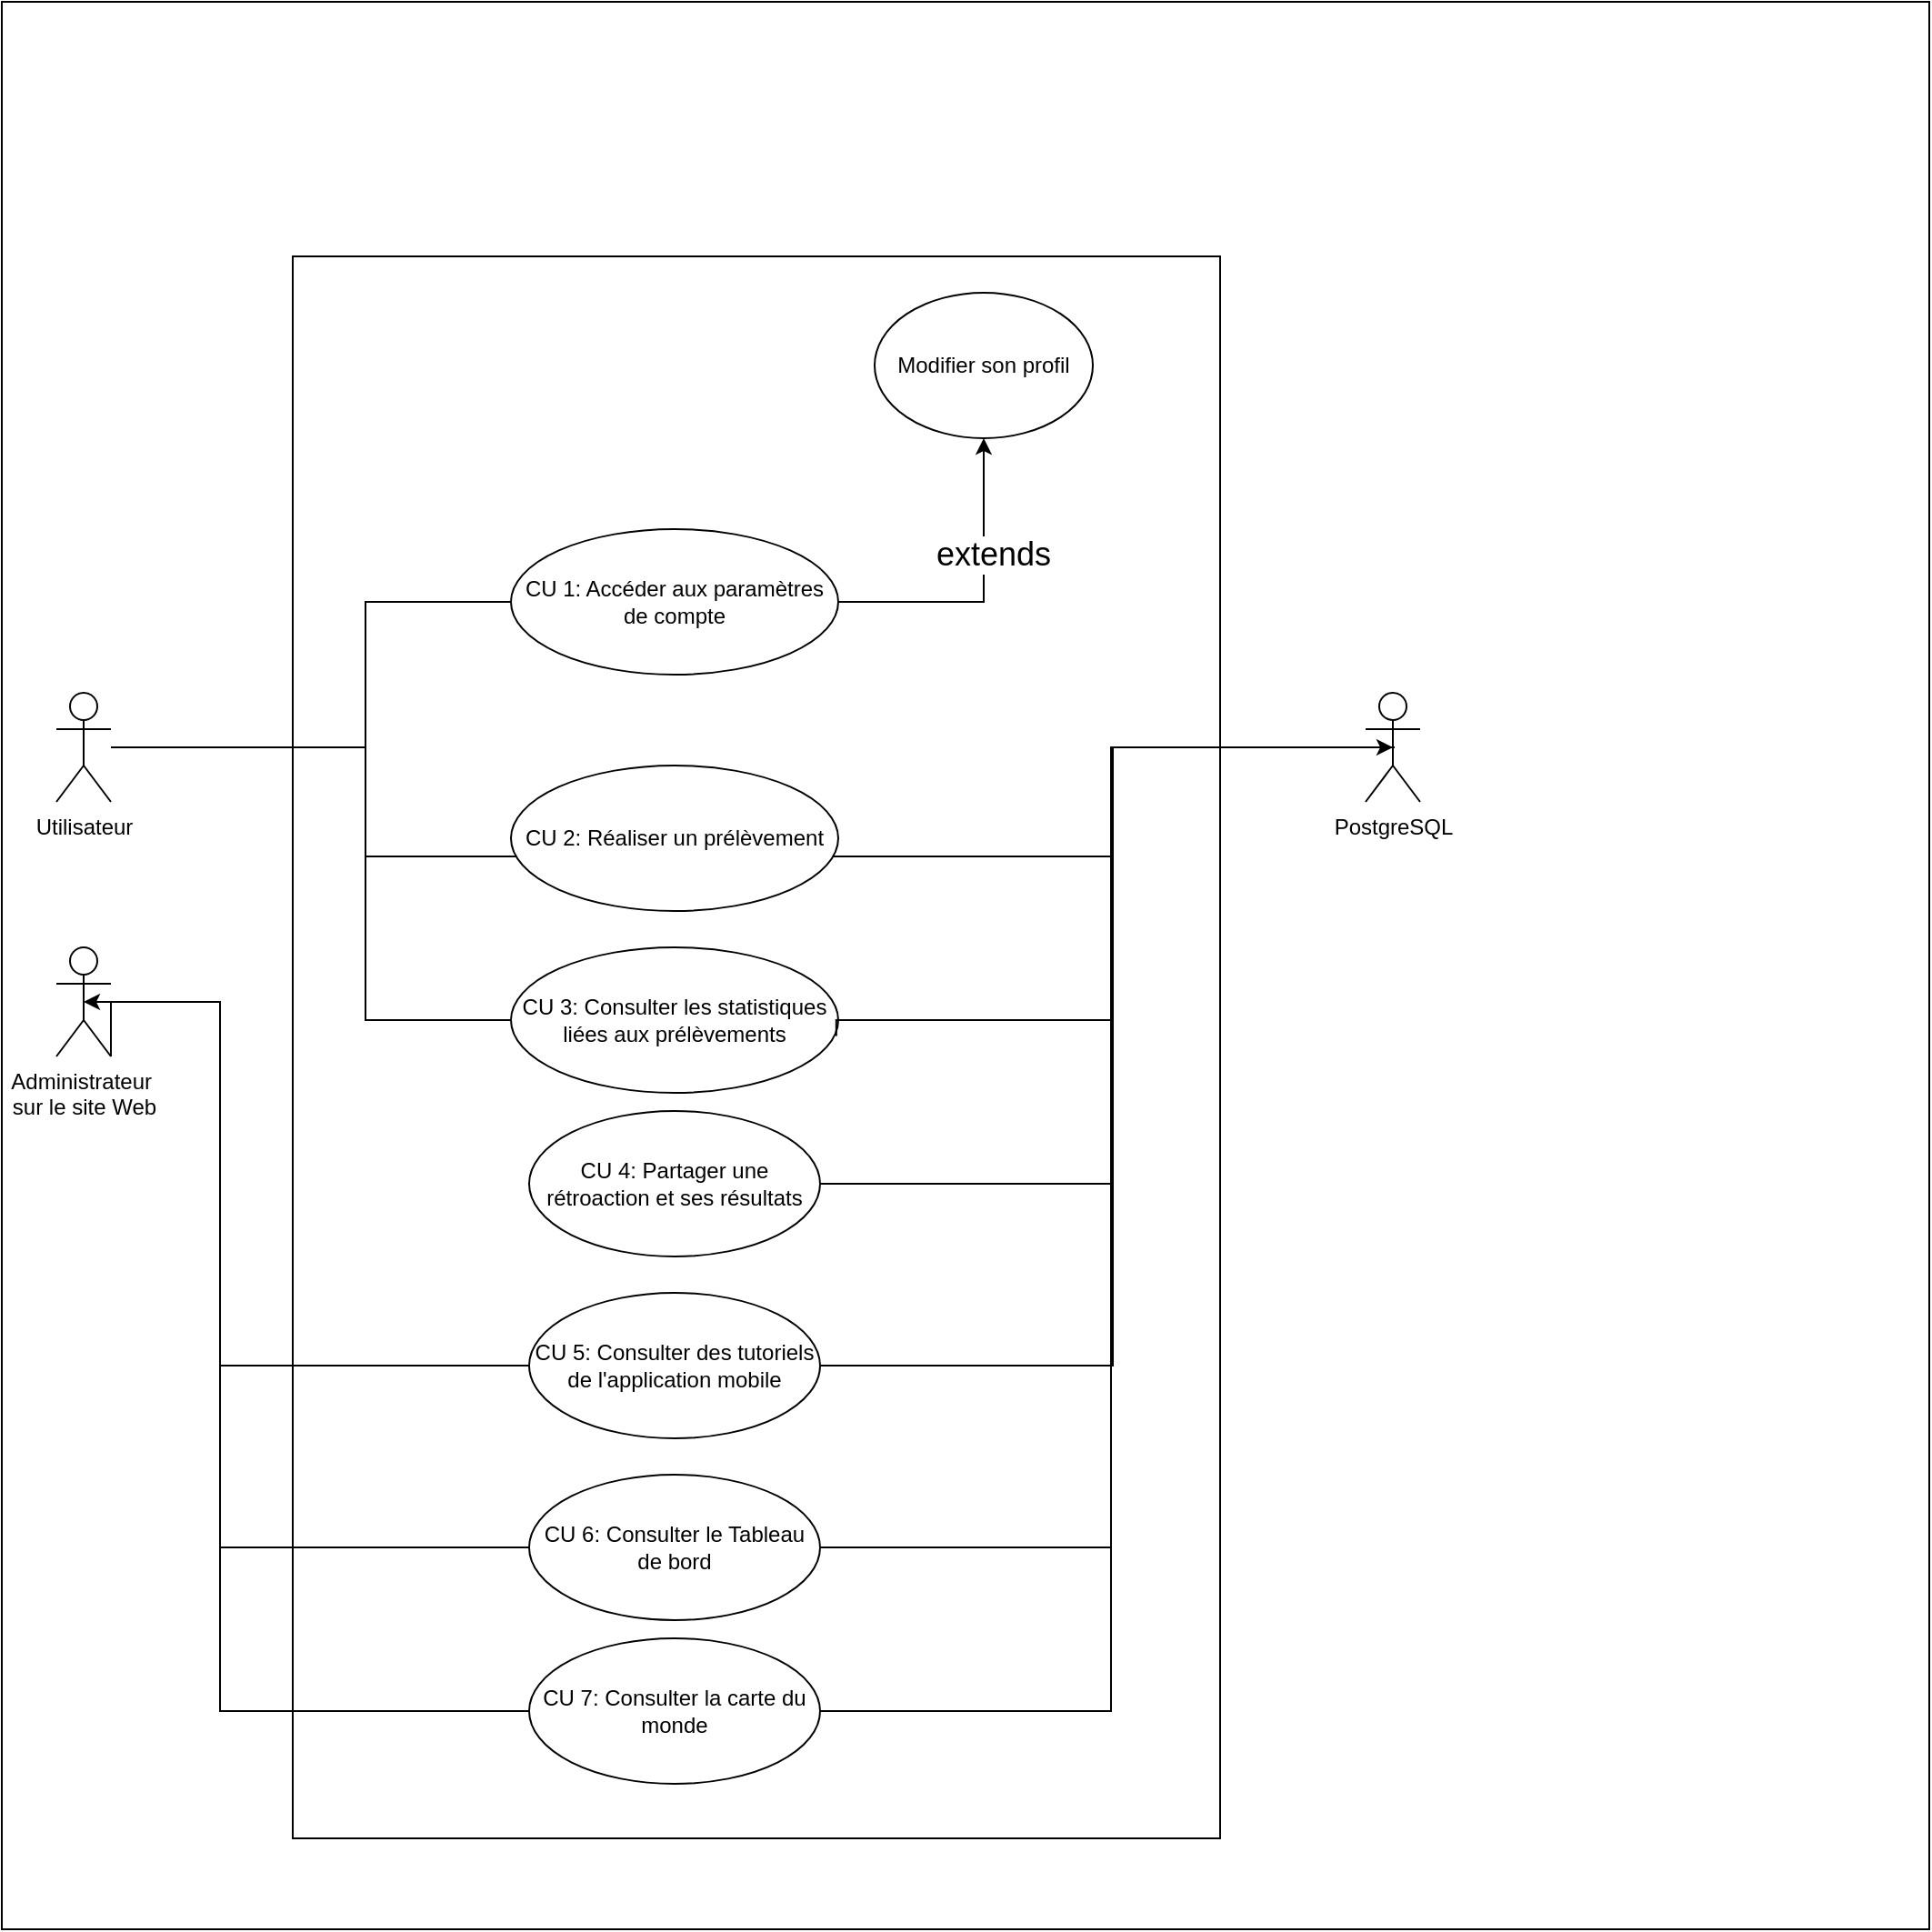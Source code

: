 <mxfile version="26.0.14">
  <diagram name="Page-1" id="LubBqCAFF0eY_6Dfj3jN">
    <mxGraphModel dx="851" dy="1162" grid="1" gridSize="10" guides="1" tooltips="1" connect="1" arrows="1" fold="1" page="1" pageScale="1" pageWidth="850" pageHeight="1100" math="0" shadow="0">
      <root>
        <mxCell id="0" />
        <mxCell id="1" parent="0" />
        <mxCell id="bE1gFKcx4u8gwo7U3hTT-1" value="" style="whiteSpace=wrap;html=1;aspect=fixed;" parent="1" vertex="1">
          <mxGeometry y="20" width="1060" height="1060" as="geometry" />
        </mxCell>
        <mxCell id="hrwhk7hBxuppIEL_lkO9-1" value="Utilisateur" style="shape=umlActor;verticalLabelPosition=bottom;verticalAlign=top;html=1;outlineConnect=0;" parent="1" vertex="1">
          <mxGeometry x="30" y="400" width="30" height="60" as="geometry" />
        </mxCell>
        <mxCell id="bE1gFKcx4u8gwo7U3hTT-4" value="" style="rounded=0;whiteSpace=wrap;html=1;" parent="1" vertex="1">
          <mxGeometry x="160" y="160" width="510" height="870" as="geometry" />
        </mxCell>
        <mxCell id="bE1gFKcx4u8gwo7U3hTT-5" value="PostgreSQL" style="shape=umlActor;verticalLabelPosition=bottom;verticalAlign=top;html=1;outlineConnect=0;" parent="1" vertex="1">
          <mxGeometry x="750" y="400" width="30" height="60" as="geometry" />
        </mxCell>
        <mxCell id="5YzyJ8ezjhoMxvWEpESo-7" style="edgeStyle=orthogonalEdgeStyle;rounded=0;orthogonalLoop=1;jettySize=auto;html=1;entryX=0.5;entryY=1;entryDx=0;entryDy=0;" edge="1" parent="1" source="bE1gFKcx4u8gwo7U3hTT-6" target="5YzyJ8ezjhoMxvWEpESo-6">
          <mxGeometry relative="1" as="geometry" />
        </mxCell>
        <mxCell id="5YzyJ8ezjhoMxvWEpESo-8" value="&lt;font style=&quot;font-size: 18px;&quot;&gt;extends&lt;/font&gt;" style="edgeLabel;html=1;align=center;verticalAlign=middle;resizable=0;points=[];" vertex="1" connectable="0" parent="5YzyJ8ezjhoMxvWEpESo-7">
          <mxGeometry x="0.257" y="-5" relative="1" as="geometry">
            <mxPoint y="1" as="offset" />
          </mxGeometry>
        </mxCell>
        <mxCell id="bE1gFKcx4u8gwo7U3hTT-6" value="CU 1: Accéder aux paramètres de compte" style="ellipse;whiteSpace=wrap;html=1;" parent="1" vertex="1">
          <mxGeometry x="280" y="310" width="180" height="80" as="geometry" />
        </mxCell>
        <mxCell id="bE1gFKcx4u8gwo7U3hTT-8" value="CU 2: Réaliser un prélèvement" style="ellipse;whiteSpace=wrap;html=1;" parent="1" vertex="1">
          <mxGeometry x="280" y="440" width="180" height="80" as="geometry" />
        </mxCell>
        <mxCell id="bE1gFKcx4u8gwo7U3hTT-9" value="CU 3: Consulter les statistiques liées aux prélèvements" style="ellipse;whiteSpace=wrap;html=1;" parent="1" vertex="1">
          <mxGeometry x="280" y="540" width="180" height="80" as="geometry" />
        </mxCell>
        <mxCell id="bE1gFKcx4u8gwo7U3hTT-16" style="edgeStyle=orthogonalEdgeStyle;rounded=0;orthogonalLoop=1;jettySize=auto;html=1;entryX=0;entryY=0.5;entryDx=0;entryDy=0;endArrow=none;startFill=0;" parent="1" source="hrwhk7hBxuppIEL_lkO9-1" target="bE1gFKcx4u8gwo7U3hTT-6" edge="1">
          <mxGeometry relative="1" as="geometry">
            <Array as="points">
              <mxPoint x="200" y="430" />
              <mxPoint x="200" y="350" />
            </Array>
          </mxGeometry>
        </mxCell>
        <mxCell id="bE1gFKcx4u8gwo7U3hTT-18" style="edgeStyle=orthogonalEdgeStyle;rounded=0;orthogonalLoop=1;jettySize=auto;html=1;endArrow=none;startFill=0;" parent="1" source="hrwhk7hBxuppIEL_lkO9-1" target="bE1gFKcx4u8gwo7U3hTT-8" edge="1">
          <mxGeometry relative="1" as="geometry">
            <Array as="points">
              <mxPoint x="200" y="430" />
              <mxPoint x="200" y="490" />
            </Array>
          </mxGeometry>
        </mxCell>
        <mxCell id="bE1gFKcx4u8gwo7U3hTT-19" style="edgeStyle=orthogonalEdgeStyle;rounded=0;orthogonalLoop=1;jettySize=auto;html=1;entryX=0;entryY=0.5;entryDx=0;entryDy=0;endArrow=none;startFill=0;" parent="1" source="hrwhk7hBxuppIEL_lkO9-1" target="bE1gFKcx4u8gwo7U3hTT-9" edge="1">
          <mxGeometry relative="1" as="geometry">
            <Array as="points">
              <mxPoint x="200" y="430" />
              <mxPoint x="200" y="580" />
            </Array>
          </mxGeometry>
        </mxCell>
        <mxCell id="bE1gFKcx4u8gwo7U3hTT-21" style="edgeStyle=orthogonalEdgeStyle;rounded=0;orthogonalLoop=1;jettySize=auto;html=1;entryX=0.5;entryY=0.5;entryDx=0;entryDy=0;entryPerimeter=0;endArrow=none;startFill=0;" parent="1" source="bE1gFKcx4u8gwo7U3hTT-8" target="bE1gFKcx4u8gwo7U3hTT-5" edge="1">
          <mxGeometry relative="1" as="geometry">
            <Array as="points">
              <mxPoint x="610" y="490" />
              <mxPoint x="610" y="430" />
            </Array>
          </mxGeometry>
        </mxCell>
        <mxCell id="bE1gFKcx4u8gwo7U3hTT-22" style="edgeStyle=orthogonalEdgeStyle;rounded=0;orthogonalLoop=1;jettySize=auto;html=1;entryX=0.5;entryY=0.5;entryDx=0;entryDy=0;entryPerimeter=0;endArrow=none;startFill=0;exitX=0.994;exitY=0.61;exitDx=0;exitDy=0;exitPerimeter=0;" parent="1" source="bE1gFKcx4u8gwo7U3hTT-9" target="bE1gFKcx4u8gwo7U3hTT-5" edge="1">
          <mxGeometry relative="1" as="geometry">
            <Array as="points">
              <mxPoint x="459" y="580" />
              <mxPoint x="610" y="580" />
              <mxPoint x="610" y="430" />
            </Array>
          </mxGeometry>
        </mxCell>
        <mxCell id="yzMuyjXtBNfQkwznEPzL-2" value="CU 6: Consulter le Tableau de bord" style="ellipse;whiteSpace=wrap;html=1;" parent="1" vertex="1">
          <mxGeometry x="290" y="830" width="160" height="80" as="geometry" />
        </mxCell>
        <mxCell id="yzMuyjXtBNfQkwznEPzL-3" value="Administrateur&amp;nbsp;&lt;br&gt;sur le site Web" style="shape=umlActor;verticalLabelPosition=bottom;verticalAlign=top;html=1;outlineConnect=0;" parent="1" vertex="1">
          <mxGeometry x="30" y="540" width="30" height="60" as="geometry" />
        </mxCell>
        <mxCell id="yzMuyjXtBNfQkwznEPzL-5" style="edgeStyle=orthogonalEdgeStyle;rounded=0;orthogonalLoop=1;jettySize=auto;html=1;entryX=0;entryY=0.5;entryDx=0;entryDy=0;endArrow=none;startFill=0;exitX=1;exitY=1;exitDx=0;exitDy=0;exitPerimeter=0;" parent="1" source="yzMuyjXtBNfQkwznEPzL-3" target="yzMuyjXtBNfQkwznEPzL-2" edge="1">
          <mxGeometry relative="1" as="geometry">
            <mxPoint x="109.5" y="530" as="sourcePoint" />
            <mxPoint x="280" y="750.0" as="targetPoint" />
            <Array as="points">
              <mxPoint x="60" y="570" />
              <mxPoint x="120" y="570" />
              <mxPoint x="120" y="870" />
            </Array>
          </mxGeometry>
        </mxCell>
        <mxCell id="yzMuyjXtBNfQkwznEPzL-11" style="edgeStyle=orthogonalEdgeStyle;rounded=0;orthogonalLoop=1;jettySize=auto;html=1;entryX=0.5;entryY=0.5;entryDx=0;entryDy=0;entryPerimeter=0;endArrow=none;startFill=0;" parent="1" source="yzMuyjXtBNfQkwznEPzL-2" edge="1">
          <mxGeometry relative="1" as="geometry">
            <Array as="points">
              <mxPoint x="610" y="870" />
              <mxPoint x="610" y="430" />
            </Array>
            <mxPoint x="460" y="630" as="sourcePoint" />
            <mxPoint x="765" y="430" as="targetPoint" />
          </mxGeometry>
        </mxCell>
        <mxCell id="yzMuyjXtBNfQkwznEPzL-12" value="CU 4: Partager une rétroaction et ses résultats" style="ellipse;whiteSpace=wrap;html=1;" parent="1" vertex="1">
          <mxGeometry x="290" y="630" width="160" height="80" as="geometry" />
        </mxCell>
        <mxCell id="yzMuyjXtBNfQkwznEPzL-15" style="edgeStyle=orthogonalEdgeStyle;rounded=0;orthogonalLoop=1;jettySize=auto;html=1;entryX=0.5;entryY=0.5;entryDx=0;entryDy=0;entryPerimeter=0;endArrow=none;startFill=0;exitX=1;exitY=0.5;exitDx=0;exitDy=0;" parent="1" source="yzMuyjXtBNfQkwznEPzL-12" edge="1">
          <mxGeometry relative="1" as="geometry">
            <Array as="points">
              <mxPoint x="611" y="670" />
              <mxPoint x="611" y="430" />
            </Array>
            <mxPoint x="460" y="589" as="sourcePoint" />
            <mxPoint x="766" y="430" as="targetPoint" />
          </mxGeometry>
        </mxCell>
        <mxCell id="yzMuyjXtBNfQkwznEPzL-16" value="CU 5: Consulter des tutoriels de l&#39;application mobile" style="ellipse;whiteSpace=wrap;html=1;" parent="1" vertex="1">
          <mxGeometry x="290" y="730" width="160" height="80" as="geometry" />
        </mxCell>
        <mxCell id="yzMuyjXtBNfQkwznEPzL-17" style="edgeStyle=orthogonalEdgeStyle;rounded=0;orthogonalLoop=1;jettySize=auto;html=1;endArrow=none;startFill=0;exitX=1;exitY=1;exitDx=0;exitDy=0;exitPerimeter=0;" parent="1" target="yzMuyjXtBNfQkwznEPzL-16" edge="1" source="yzMuyjXtBNfQkwznEPzL-3">
          <mxGeometry relative="1" as="geometry">
            <mxPoint x="60" y="530" as="sourcePoint" />
            <mxPoint x="290" y="670" as="targetPoint" />
            <Array as="points">
              <mxPoint x="60" y="570" />
              <mxPoint x="120" y="570" />
              <mxPoint x="120" y="770" />
            </Array>
          </mxGeometry>
        </mxCell>
        <mxCell id="yzMuyjXtBNfQkwznEPzL-18" style="edgeStyle=orthogonalEdgeStyle;rounded=0;orthogonalLoop=1;jettySize=auto;html=1;entryX=0.5;entryY=0.5;entryDx=0;entryDy=0;entryPerimeter=0;endArrow=none;startFill=0;" parent="1" source="yzMuyjXtBNfQkwznEPzL-16" edge="1">
          <mxGeometry relative="1" as="geometry">
            <Array as="points">
              <mxPoint x="611" y="770" />
              <mxPoint x="611" y="430" />
            </Array>
            <mxPoint x="450" y="670" as="sourcePoint" />
            <mxPoint x="766" y="430" as="targetPoint" />
          </mxGeometry>
        </mxCell>
        <mxCell id="5YzyJ8ezjhoMxvWEpESo-2" value="CU 7: Consulter la carte du monde" style="ellipse;whiteSpace=wrap;html=1;" vertex="1" parent="1">
          <mxGeometry x="290" y="920" width="160" height="80" as="geometry" />
        </mxCell>
        <mxCell id="5YzyJ8ezjhoMxvWEpESo-3" style="edgeStyle=orthogonalEdgeStyle;rounded=0;orthogonalLoop=1;jettySize=auto;html=1;entryX=0.5;entryY=0.5;entryDx=0;entryDy=0;entryPerimeter=0;" edge="1" parent="1" source="5YzyJ8ezjhoMxvWEpESo-2" target="yzMuyjXtBNfQkwznEPzL-3">
          <mxGeometry relative="1" as="geometry">
            <Array as="points">
              <mxPoint x="120" y="960" />
              <mxPoint x="120" y="570" />
            </Array>
          </mxGeometry>
        </mxCell>
        <mxCell id="5YzyJ8ezjhoMxvWEpESo-5" style="edgeStyle=orthogonalEdgeStyle;rounded=0;orthogonalLoop=1;jettySize=auto;html=1;entryX=0.5;entryY=0.5;entryDx=0;entryDy=0;entryPerimeter=0;" edge="1" parent="1" source="5YzyJ8ezjhoMxvWEpESo-2" target="bE1gFKcx4u8gwo7U3hTT-5">
          <mxGeometry relative="1" as="geometry">
            <Array as="points">
              <mxPoint x="610" y="960" />
              <mxPoint x="610" y="430" />
            </Array>
          </mxGeometry>
        </mxCell>
        <mxCell id="5YzyJ8ezjhoMxvWEpESo-6" value="Modifier son profil" style="ellipse;whiteSpace=wrap;html=1;" vertex="1" parent="1">
          <mxGeometry x="480" y="180" width="120" height="80" as="geometry" />
        </mxCell>
      </root>
    </mxGraphModel>
  </diagram>
</mxfile>
